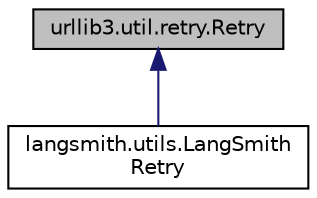 digraph "urllib3.util.retry.Retry"
{
 // LATEX_PDF_SIZE
  edge [fontname="Helvetica",fontsize="10",labelfontname="Helvetica",labelfontsize="10"];
  node [fontname="Helvetica",fontsize="10",shape=record];
  Node1 [label="urllib3.util.retry.Retry",height=0.2,width=0.4,color="black", fillcolor="grey75", style="filled", fontcolor="black",tooltip=" "];
  Node1 -> Node2 [dir="back",color="midnightblue",fontsize="10",style="solid",fontname="Helvetica"];
  Node2 [label="langsmith.utils.LangSmith\lRetry",height=0.2,width=0.4,color="black", fillcolor="white", style="filled",URL="$classlangsmith_1_1utils_1_1LangSmithRetry.html",tooltip=" "];
}
